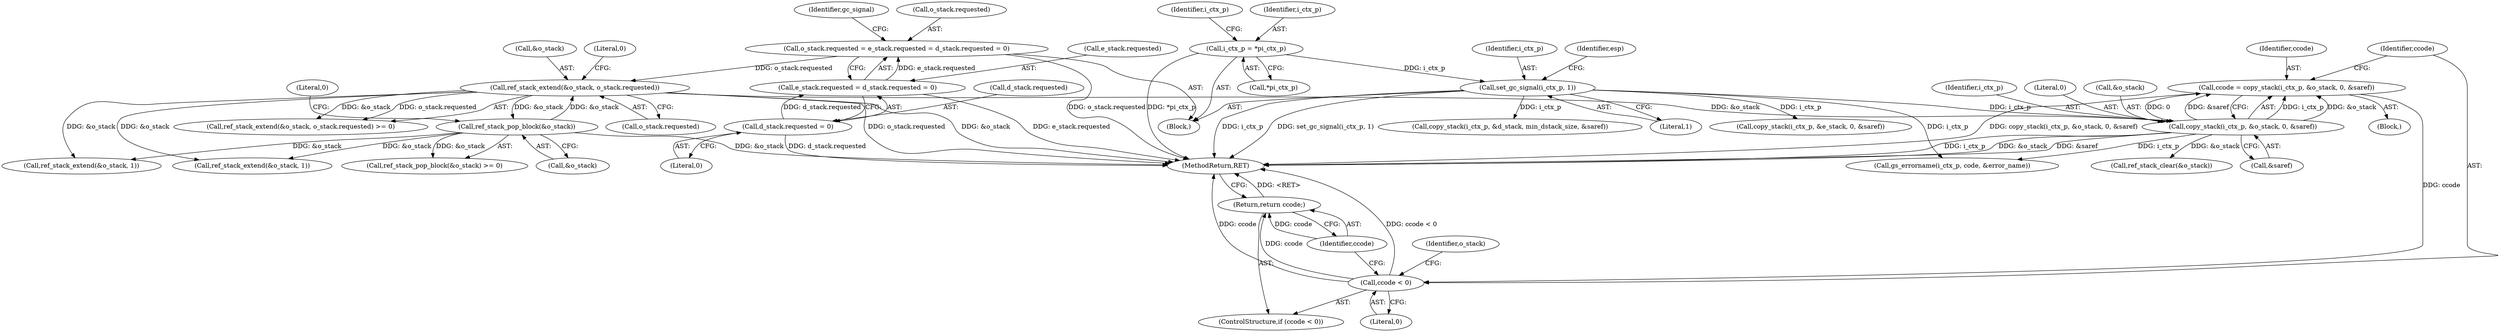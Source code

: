 digraph "0_ghostscript_a6807394bd94b708be24758287b606154daaaed9@API" {
"1000579" [label="(Call,ccode = copy_stack(i_ctx_p, &o_stack, 0, &saref))"];
"1000581" [label="(Call,copy_stack(i_ctx_p, &o_stack, 0, &saref))"];
"1000264" [label="(Call,set_gc_signal(i_ctx_p, 1))"];
"1000235" [label="(Call,i_ctx_p = *pi_ctx_p)"];
"1000549" [label="(Call,ref_stack_extend(&o_stack, o_stack.requested))"];
"1000606" [label="(Call,ref_stack_pop_block(&o_stack))"];
"1000177" [label="(Call,o_stack.requested = e_stack.requested = d_stack.requested = 0)"];
"1000181" [label="(Call,e_stack.requested = d_stack.requested = 0)"];
"1000185" [label="(Call,d_stack.requested = 0)"];
"1000589" [label="(Call,ccode < 0)"];
"1000592" [label="(Return,return ccode;)"];
"1000552" [label="(Call,o_stack.requested)"];
"1000590" [label="(Identifier,ccode)"];
"1000555" [label="(Literal,0)"];
"1000581" [label="(Call,copy_stack(i_ctx_p, &o_stack, 0, &saref))"];
"1000244" [label="(Identifier,i_ctx_p)"];
"1000583" [label="(Call,&o_stack)"];
"1000182" [label="(Call,e_stack.requested)"];
"1000592" [label="(Return,return ccode;)"];
"1000586" [label="(Call,&saref)"];
"1000236" [label="(Identifier,i_ctx_p)"];
"1000177" [label="(Call,o_stack.requested = e_stack.requested = d_stack.requested = 0)"];
"1000609" [label="(Literal,0)"];
"1000384" [label="(Block,)"];
"1000269" [label="(Identifier,esp)"];
"1000629" [label="(Call,gs_errorname(i_ctx_p, code, &error_name))"];
"1000580" [label="(Identifier,ccode)"];
"1000550" [label="(Call,&o_stack)"];
"1000265" [label="(Identifier,i_ctx_p)"];
"1000549" [label="(Call,ref_stack_extend(&o_stack, o_stack.requested))"];
"1000189" [label="(Literal,0)"];
"1000404" [label="(Call,copy_stack(i_ctx_p, &d_stack, min_dstack_size, &saref))"];
"1000457" [label="(Call,ref_stack_extend(&o_stack, 1))"];
"1000606" [label="(Call,ref_stack_pop_block(&o_stack))"];
"1000181" [label="(Call,e_stack.requested = d_stack.requested = 0)"];
"1000395" [label="(Call,ref_stack_extend(&o_stack, 1))"];
"1000591" [label="(Literal,0)"];
"1000579" [label="(Call,ccode = copy_stack(i_ctx_p, &o_stack, 0, &saref))"];
"1000593" [label="(Identifier,ccode)"];
"1000826" [label="(MethodReturn,RET)"];
"1000588" [label="(ControlStructure,if (ccode < 0))"];
"1000466" [label="(Call,copy_stack(i_ctx_p, &e_stack, 0, &saref))"];
"1000192" [label="(Identifier,gc_signal)"];
"1000607" [label="(Call,&o_stack)"];
"1000178" [label="(Call,o_stack.requested)"];
"1000264" [label="(Call,set_gc_signal(i_ctx_p, 1))"];
"1000548" [label="(Call,ref_stack_extend(&o_stack, o_stack.requested) >= 0)"];
"1000185" [label="(Call,d_stack.requested = 0)"];
"1000596" [label="(Identifier,o_stack)"];
"1000237" [label="(Call,*pi_ctx_p)"];
"1000582" [label="(Identifier,i_ctx_p)"];
"1000266" [label="(Literal,1)"];
"1000594" [label="(Call,ref_stack_clear(&o_stack))"];
"1000139" [label="(Block,)"];
"1000605" [label="(Call,ref_stack_pop_block(&o_stack) >= 0)"];
"1000585" [label="(Literal,0)"];
"1000186" [label="(Call,d_stack.requested)"];
"1000589" [label="(Call,ccode < 0)"];
"1000235" [label="(Call,i_ctx_p = *pi_ctx_p)"];
"1000579" -> "1000384"  [label="AST: "];
"1000579" -> "1000581"  [label="CFG: "];
"1000580" -> "1000579"  [label="AST: "];
"1000581" -> "1000579"  [label="AST: "];
"1000590" -> "1000579"  [label="CFG: "];
"1000579" -> "1000826"  [label="DDG: copy_stack(i_ctx_p, &o_stack, 0, &saref)"];
"1000581" -> "1000579"  [label="DDG: i_ctx_p"];
"1000581" -> "1000579"  [label="DDG: &o_stack"];
"1000581" -> "1000579"  [label="DDG: 0"];
"1000581" -> "1000579"  [label="DDG: &saref"];
"1000579" -> "1000589"  [label="DDG: ccode"];
"1000581" -> "1000586"  [label="CFG: "];
"1000582" -> "1000581"  [label="AST: "];
"1000583" -> "1000581"  [label="AST: "];
"1000585" -> "1000581"  [label="AST: "];
"1000586" -> "1000581"  [label="AST: "];
"1000581" -> "1000826"  [label="DDG: &o_stack"];
"1000581" -> "1000826"  [label="DDG: &saref"];
"1000581" -> "1000826"  [label="DDG: i_ctx_p"];
"1000264" -> "1000581"  [label="DDG: i_ctx_p"];
"1000549" -> "1000581"  [label="DDG: &o_stack"];
"1000581" -> "1000594"  [label="DDG: &o_stack"];
"1000581" -> "1000629"  [label="DDG: i_ctx_p"];
"1000264" -> "1000139"  [label="AST: "];
"1000264" -> "1000266"  [label="CFG: "];
"1000265" -> "1000264"  [label="AST: "];
"1000266" -> "1000264"  [label="AST: "];
"1000269" -> "1000264"  [label="CFG: "];
"1000264" -> "1000826"  [label="DDG: i_ctx_p"];
"1000264" -> "1000826"  [label="DDG: set_gc_signal(i_ctx_p, 1)"];
"1000235" -> "1000264"  [label="DDG: i_ctx_p"];
"1000264" -> "1000404"  [label="DDG: i_ctx_p"];
"1000264" -> "1000466"  [label="DDG: i_ctx_p"];
"1000264" -> "1000629"  [label="DDG: i_ctx_p"];
"1000235" -> "1000139"  [label="AST: "];
"1000235" -> "1000237"  [label="CFG: "];
"1000236" -> "1000235"  [label="AST: "];
"1000237" -> "1000235"  [label="AST: "];
"1000244" -> "1000235"  [label="CFG: "];
"1000235" -> "1000826"  [label="DDG: *pi_ctx_p"];
"1000549" -> "1000548"  [label="AST: "];
"1000549" -> "1000552"  [label="CFG: "];
"1000550" -> "1000549"  [label="AST: "];
"1000552" -> "1000549"  [label="AST: "];
"1000555" -> "1000549"  [label="CFG: "];
"1000549" -> "1000826"  [label="DDG: &o_stack"];
"1000549" -> "1000826"  [label="DDG: o_stack.requested"];
"1000549" -> "1000395"  [label="DDG: &o_stack"];
"1000549" -> "1000457"  [label="DDG: &o_stack"];
"1000549" -> "1000548"  [label="DDG: &o_stack"];
"1000549" -> "1000548"  [label="DDG: o_stack.requested"];
"1000606" -> "1000549"  [label="DDG: &o_stack"];
"1000177" -> "1000549"  [label="DDG: o_stack.requested"];
"1000549" -> "1000606"  [label="DDG: &o_stack"];
"1000606" -> "1000605"  [label="AST: "];
"1000606" -> "1000607"  [label="CFG: "];
"1000607" -> "1000606"  [label="AST: "];
"1000609" -> "1000606"  [label="CFG: "];
"1000606" -> "1000826"  [label="DDG: &o_stack"];
"1000606" -> "1000395"  [label="DDG: &o_stack"];
"1000606" -> "1000457"  [label="DDG: &o_stack"];
"1000606" -> "1000605"  [label="DDG: &o_stack"];
"1000177" -> "1000139"  [label="AST: "];
"1000177" -> "1000181"  [label="CFG: "];
"1000178" -> "1000177"  [label="AST: "];
"1000181" -> "1000177"  [label="AST: "];
"1000192" -> "1000177"  [label="CFG: "];
"1000177" -> "1000826"  [label="DDG: o_stack.requested"];
"1000181" -> "1000177"  [label="DDG: e_stack.requested"];
"1000181" -> "1000185"  [label="CFG: "];
"1000182" -> "1000181"  [label="AST: "];
"1000185" -> "1000181"  [label="AST: "];
"1000181" -> "1000826"  [label="DDG: e_stack.requested"];
"1000185" -> "1000181"  [label="DDG: d_stack.requested"];
"1000185" -> "1000189"  [label="CFG: "];
"1000186" -> "1000185"  [label="AST: "];
"1000189" -> "1000185"  [label="AST: "];
"1000185" -> "1000826"  [label="DDG: d_stack.requested"];
"1000589" -> "1000588"  [label="AST: "];
"1000589" -> "1000591"  [label="CFG: "];
"1000590" -> "1000589"  [label="AST: "];
"1000591" -> "1000589"  [label="AST: "];
"1000593" -> "1000589"  [label="CFG: "];
"1000596" -> "1000589"  [label="CFG: "];
"1000589" -> "1000826"  [label="DDG: ccode < 0"];
"1000589" -> "1000826"  [label="DDG: ccode"];
"1000589" -> "1000592"  [label="DDG: ccode"];
"1000592" -> "1000588"  [label="AST: "];
"1000592" -> "1000593"  [label="CFG: "];
"1000593" -> "1000592"  [label="AST: "];
"1000826" -> "1000592"  [label="CFG: "];
"1000592" -> "1000826"  [label="DDG: <RET>"];
"1000593" -> "1000592"  [label="DDG: ccode"];
}
